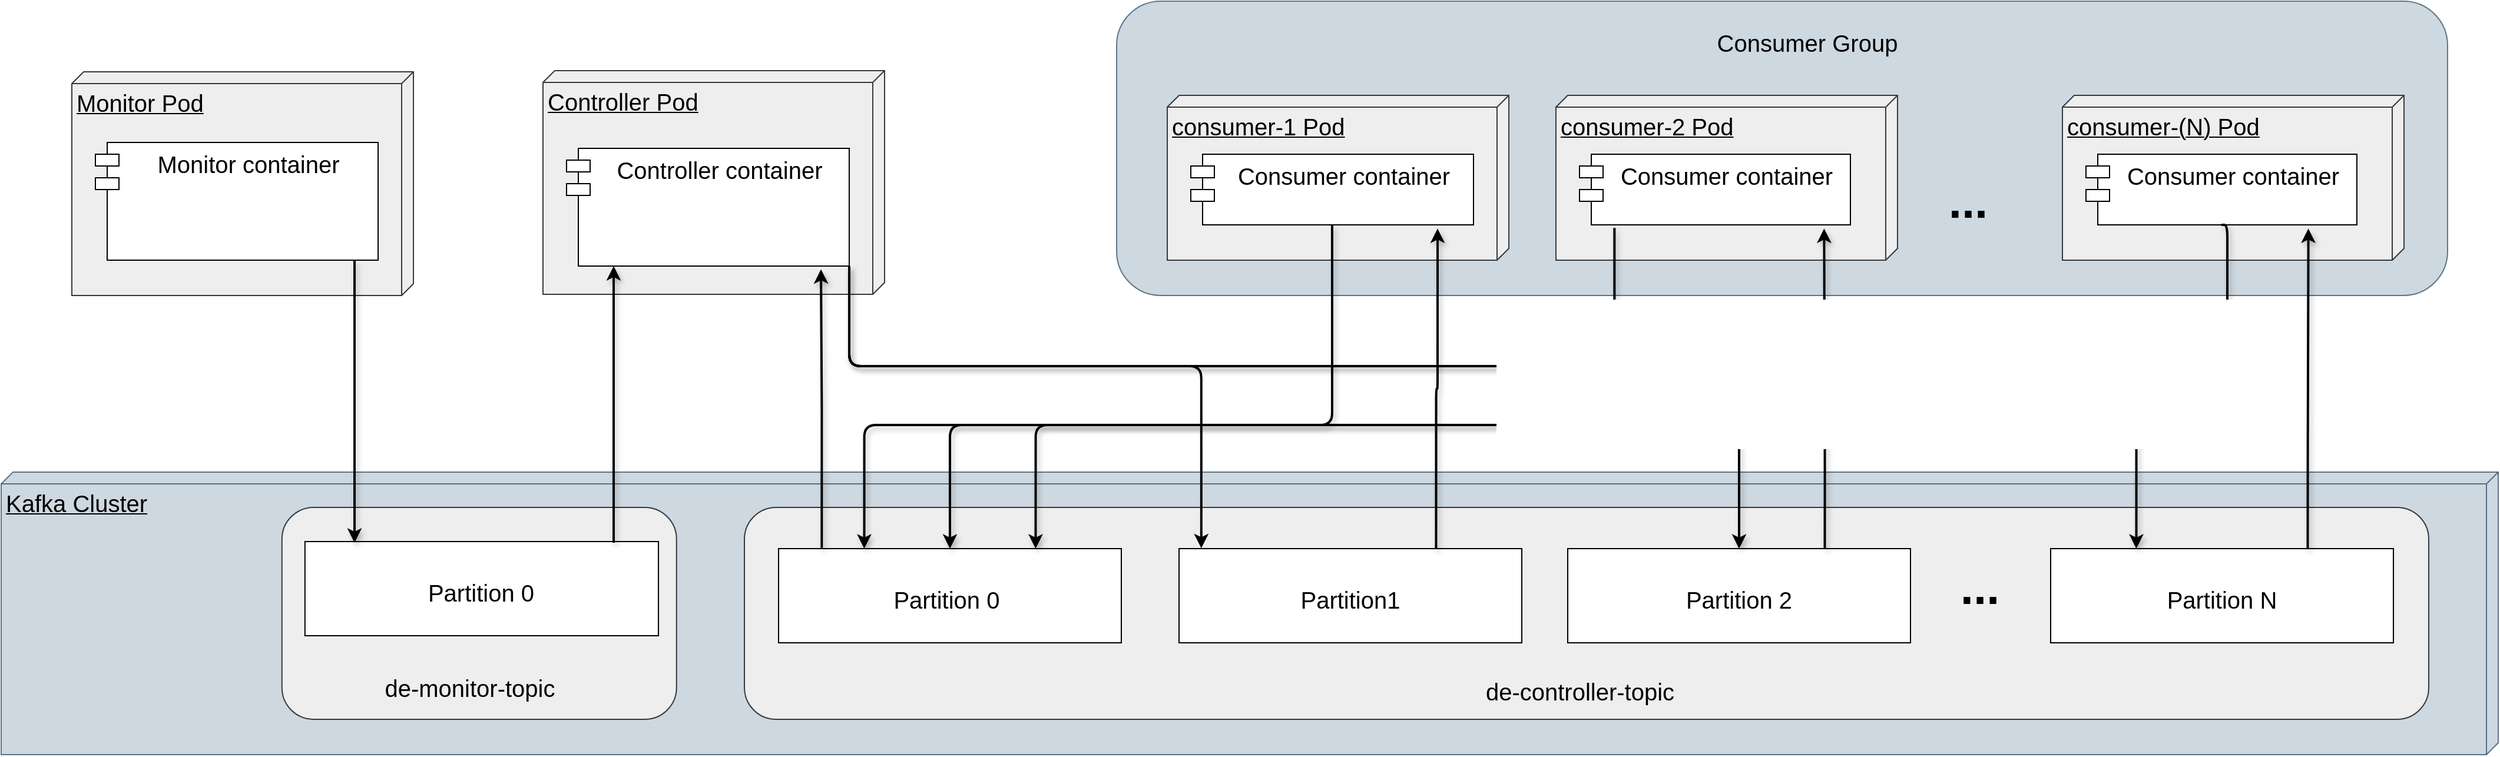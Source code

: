 <mxfile version="15.9.6" type="device"><diagram name="Page-1" id="b5b7bab2-c9e2-2cf4-8b2a-24fd1a2a6d21"><mxGraphModel dx="2307" dy="1216" grid="1" gridSize="10" guides="1" tooltips="1" connect="1" arrows="1" fold="1" page="1" pageScale="1" pageWidth="827" pageHeight="1169" background="none" math="0" shadow="0"><root><mxCell id="0"/><mxCell id="1" parent="0"/><mxCell id="PqiUo2cfF5xxatdAvyYp-17" value="Consumer Group" parent="0"/><mxCell id="PqiUo2cfF5xxatdAvyYp-18" value="" style="group" parent="PqiUo2cfF5xxatdAvyYp-17" vertex="1" connectable="0"><mxGeometry x="1120" y="160" width="1087" height="230" as="geometry"/></mxCell><mxCell id="PqiUo2cfF5xxatdAvyYp-34" value="" style="rounded=1;whiteSpace=wrap;html=1;fontSize=40;fillColor=#bac8d3;strokeColor=#23445d;opacity=70;" parent="PqiUo2cfF5xxatdAvyYp-18" vertex="1"><mxGeometry x="-43" y="-80" width="1130" height="250" as="geometry"/></mxCell><mxCell id="PqiUo2cfF5xxatdAvyYp-19" value="&lt;font style=&quot;font-size: 20px&quot;&gt;consumer-1 Pod&lt;/font&gt;" style="verticalAlign=top;align=left;spacingTop=8;spacingLeft=2;spacingRight=12;shape=cube;size=10;direction=south;fontStyle=4;html=1;fillColor=#eeeeee;strokeColor=#36393d;" parent="PqiUo2cfF5xxatdAvyYp-18" vertex="1"><mxGeometry width="290" height="140" as="geometry"/></mxCell><mxCell id="PqiUo2cfF5xxatdAvyYp-20" value="Consumer container" style="shape=module;align=left;spacingLeft=20;align=center;verticalAlign=top;fontSize=20;" parent="PqiUo2cfF5xxatdAvyYp-18" vertex="1"><mxGeometry x="20" y="50" width="240" height="60" as="geometry"/></mxCell><mxCell id="PqiUo2cfF5xxatdAvyYp-21" value="&lt;font style=&quot;font-size: 20px&quot;&gt;consumer-2 Pod&lt;/font&gt;" style="verticalAlign=top;align=left;spacingTop=8;spacingLeft=2;spacingRight=12;shape=cube;size=10;direction=south;fontStyle=4;html=1;fillColor=#eeeeee;strokeColor=#36393d;" parent="PqiUo2cfF5xxatdAvyYp-18" vertex="1"><mxGeometry x="330" width="290" height="140" as="geometry"/></mxCell><mxCell id="PqiUo2cfF5xxatdAvyYp-22" value="Consumer container" style="shape=module;align=left;spacingLeft=20;align=center;verticalAlign=top;fontSize=20;" parent="PqiUo2cfF5xxatdAvyYp-18" vertex="1"><mxGeometry x="350" y="50" width="230" height="60" as="geometry"/></mxCell><mxCell id="PqiUo2cfF5xxatdAvyYp-23" value="&lt;font style=&quot;font-size: 20px&quot;&gt;consumer-(N) Pod&lt;/font&gt;" style="verticalAlign=top;align=left;spacingTop=8;spacingLeft=2;spacingRight=12;shape=cube;size=10;direction=south;fontStyle=4;html=1;fillColor=#eeeeee;strokeColor=#36393d;" parent="PqiUo2cfF5xxatdAvyYp-18" vertex="1"><mxGeometry x="760" width="290" height="140" as="geometry"/></mxCell><mxCell id="PqiUo2cfF5xxatdAvyYp-24" value="Consumer container" style="shape=module;align=left;spacingLeft=20;align=center;verticalAlign=top;fontSize=20;" parent="PqiUo2cfF5xxatdAvyYp-18" vertex="1"><mxGeometry x="780" y="50" width="230" height="60" as="geometry"/></mxCell><mxCell id="PqiUo2cfF5xxatdAvyYp-25" value="..." style="text;align=center;fontStyle=1;verticalAlign=middle;spacingLeft=3;spacingRight=3;strokeColor=none;rotatable=0;points=[[0,0.5],[1,0.5]];portConstraint=eastwest;fontSize=40;" parent="PqiUo2cfF5xxatdAvyYp-18" vertex="1"><mxGeometry x="640" y="72" width="80" height="26" as="geometry"/></mxCell><mxCell id="PqiUo2cfF5xxatdAvyYp-74" value="Consumer Group" style="text;html=1;strokeColor=none;fillColor=none;align=center;verticalAlign=middle;whiteSpace=wrap;rounded=0;fontSize=20;" parent="PqiUo2cfF5xxatdAvyYp-17" vertex="1"><mxGeometry x="1560.25" y="100" width="206.5" height="30" as="geometry"/></mxCell><mxCell id="PqiUo2cfF5xxatdAvyYp-26" value="Controller / Orchestrator" parent="0"/><mxCell id="PqiUo2cfF5xxatdAvyYp-27" value="&lt;font style=&quot;font-size: 20px&quot;&gt;Controller Pod&lt;/font&gt;" style="verticalAlign=top;align=left;spacingTop=8;spacingLeft=2;spacingRight=12;shape=cube;size=10;direction=south;fontStyle=4;html=1;fillColor=#eeeeee;strokeColor=#36393d;" parent="PqiUo2cfF5xxatdAvyYp-26" vertex="1"><mxGeometry x="590" y="139" width="290" height="190" as="geometry"/></mxCell><mxCell id="PqiUo2cfF5xxatdAvyYp-28" value="Controller container" style="shape=module;align=left;spacingLeft=20;align=center;verticalAlign=top;fontSize=20;" parent="PqiUo2cfF5xxatdAvyYp-26" vertex="1"><mxGeometry x="610" y="205" width="240" height="100" as="geometry"/></mxCell><mxCell id="PqiUo2cfF5xxatdAvyYp-29" value="Monitor" parent="0"/><mxCell id="PqiUo2cfF5xxatdAvyYp-30" value="&lt;font style=&quot;font-size: 20px&quot;&gt;Monitor Pod&lt;/font&gt;" style="verticalAlign=top;align=left;spacingTop=8;spacingLeft=2;spacingRight=12;shape=cube;size=10;direction=south;fontStyle=4;html=1;fillColor=#eeeeee;strokeColor=#36393d;" parent="PqiUo2cfF5xxatdAvyYp-29" vertex="1"><mxGeometry x="190" y="140" width="290" height="190" as="geometry"/></mxCell><mxCell id="PqiUo2cfF5xxatdAvyYp-31" value="Monitor container" style="shape=module;align=left;spacingLeft=20;align=center;verticalAlign=top;fontSize=20;" parent="PqiUo2cfF5xxatdAvyYp-29" vertex="1"><mxGeometry x="210" y="200" width="240" height="100" as="geometry"/></mxCell><mxCell id="PqiUo2cfF5xxatdAvyYp-32" value="Kafka Cluster" parent="0"/><mxCell id="PqiUo2cfF5xxatdAvyYp-33" value="&lt;font style=&quot;font-size: 20px&quot;&gt;Kafka Cluster&lt;/font&gt;" style="verticalAlign=top;align=left;spacingTop=8;spacingLeft=2;spacingRight=12;shape=cube;size=10;direction=south;fontStyle=4;html=1;fillColor=#bac8d3;strokeColor=#23445d;opacity=70;" parent="PqiUo2cfF5xxatdAvyYp-32" vertex="1"><mxGeometry x="130" y="480" width="2120" height="240" as="geometry"/></mxCell><mxCell id="PqiUo2cfF5xxatdAvyYp-38" value="" style="group" parent="PqiUo2cfF5xxatdAvyYp-32" vertex="1" connectable="0"><mxGeometry x="360" y="510" width="335" height="180" as="geometry"/></mxCell><mxCell id="PqiUo2cfF5xxatdAvyYp-36" value="" style="rounded=1;whiteSpace=wrap;html=1;fontSize=40;fillColor=#eeeeee;strokeColor=#36393d;" parent="PqiUo2cfF5xxatdAvyYp-38" vertex="1"><mxGeometry x="8.375" width="335" height="180" as="geometry"/></mxCell><mxCell id="PqiUo2cfF5xxatdAvyYp-37" value="&lt;font style=&quot;font-size: 20px&quot;&gt;de-monitor-topic&lt;/font&gt;" style="text;html=1;strokeColor=none;fillColor=none;align=center;verticalAlign=middle;whiteSpace=wrap;rounded=0;fontSize=40;" parent="PqiUo2cfF5xxatdAvyYp-38" vertex="1"><mxGeometry x="43.62" y="120.038" width="247.76" height="51.923" as="geometry"/></mxCell><mxCell id="PqiUo2cfF5xxatdAvyYp-50" value="" style="group" parent="PqiUo2cfF5xxatdAvyYp-38" vertex="1" connectable="0"><mxGeometry x="27.917" y="29" width="300.104" height="80" as="geometry"/></mxCell><mxCell id="PqiUo2cfF5xxatdAvyYp-43" value="" style="rounded=0;whiteSpace=wrap;html=1;fontSize=30;" parent="PqiUo2cfF5xxatdAvyYp-50" vertex="1"><mxGeometry width="300.104" height="80" as="geometry"/></mxCell><mxCell id="PqiUo2cfF5xxatdAvyYp-44" value="&lt;font style=&quot;font-size: 20px&quot;&gt;Partition 0&lt;/font&gt;" style="text;html=1;strokeColor=none;fillColor=none;align=center;verticalAlign=middle;whiteSpace=wrap;rounded=0;fontSize=30;" parent="PqiUo2cfF5xxatdAvyYp-50" vertex="1"><mxGeometry x="77.34" y="25" width="145.42" height="30" as="geometry"/></mxCell><mxCell id="PqiUo2cfF5xxatdAvyYp-39" value="" style="group" parent="PqiUo2cfF5xxatdAvyYp-32" vertex="1" connectable="0"><mxGeometry x="761" y="510" width="1430" height="180" as="geometry"/></mxCell><mxCell id="PqiUo2cfF5xxatdAvyYp-40" value="" style="rounded=1;whiteSpace=wrap;html=1;fontSize=40;fillColor=#eeeeee;strokeColor=#36393d;" parent="PqiUo2cfF5xxatdAvyYp-39" vertex="1"><mxGeometry width="1430" height="180" as="geometry"/></mxCell><mxCell id="PqiUo2cfF5xxatdAvyYp-41" value="&lt;font style=&quot;font-size: 20px&quot;&gt;de-controller-topic&lt;/font&gt;" style="text;html=1;strokeColor=none;fillColor=none;align=center;verticalAlign=middle;whiteSpace=wrap;rounded=0;fontSize=40;" parent="PqiUo2cfF5xxatdAvyYp-39" vertex="1"><mxGeometry x="591.89" y="126.0" width="235.23" height="46.731" as="geometry"/></mxCell><mxCell id="PqiUo2cfF5xxatdAvyYp-58" value="" style="group" parent="PqiUo2cfF5xxatdAvyYp-39" vertex="1" connectable="0"><mxGeometry x="29" y="35" width="291" height="80" as="geometry"/></mxCell><mxCell id="PqiUo2cfF5xxatdAvyYp-59" value="" style="rounded=0;whiteSpace=wrap;html=1;fontSize=30;" parent="PqiUo2cfF5xxatdAvyYp-58" vertex="1"><mxGeometry width="291.0" height="80" as="geometry"/></mxCell><mxCell id="PqiUo2cfF5xxatdAvyYp-60" value="&lt;font style=&quot;font-size: 20px&quot;&gt;Partition 0&amp;nbsp;&lt;/font&gt;" style="text;html=1;strokeColor=none;fillColor=none;align=center;verticalAlign=middle;whiteSpace=wrap;rounded=0;fontSize=30;" parent="PqiUo2cfF5xxatdAvyYp-58" vertex="1"><mxGeometry x="73.02" y="25" width="144.95" height="30" as="geometry"/></mxCell><mxCell id="PqiUo2cfF5xxatdAvyYp-61" value="" style="group" parent="PqiUo2cfF5xxatdAvyYp-39" vertex="1" connectable="0"><mxGeometry x="369" y="35" width="291" height="80" as="geometry"/></mxCell><mxCell id="PqiUo2cfF5xxatdAvyYp-62" value="" style="rounded=0;whiteSpace=wrap;html=1;fontSize=30;" parent="PqiUo2cfF5xxatdAvyYp-61" vertex="1"><mxGeometry width="291.0" height="80" as="geometry"/></mxCell><mxCell id="PqiUo2cfF5xxatdAvyYp-63" value="&lt;font style=&quot;font-size: 20px&quot;&gt;Partition1&lt;/font&gt;" style="text;html=1;strokeColor=none;fillColor=none;align=center;verticalAlign=middle;whiteSpace=wrap;rounded=0;fontSize=30;" parent="PqiUo2cfF5xxatdAvyYp-61" vertex="1"><mxGeometry x="125.197" y="25" width="40.605" height="30" as="geometry"/></mxCell><mxCell id="PqiUo2cfF5xxatdAvyYp-67" value="" style="group" parent="PqiUo2cfF5xxatdAvyYp-39" vertex="1" connectable="0"><mxGeometry x="699" y="35" width="291" height="80" as="geometry"/></mxCell><mxCell id="PqiUo2cfF5xxatdAvyYp-68" value="" style="rounded=0;whiteSpace=wrap;html=1;fontSize=30;" parent="PqiUo2cfF5xxatdAvyYp-67" vertex="1"><mxGeometry width="291.0" height="80" as="geometry"/></mxCell><mxCell id="PqiUo2cfF5xxatdAvyYp-69" value="&lt;font style=&quot;font-size: 20px&quot;&gt;Partition 2&lt;/font&gt;" style="text;html=1;strokeColor=none;fillColor=none;align=center;verticalAlign=middle;whiteSpace=wrap;rounded=0;fontSize=30;" parent="PqiUo2cfF5xxatdAvyYp-67" vertex="1"><mxGeometry x="93.02" y="25" width="104.95" height="30" as="geometry"/></mxCell><mxCell id="PqiUo2cfF5xxatdAvyYp-70" value="" style="group" parent="PqiUo2cfF5xxatdAvyYp-39" vertex="1" connectable="0"><mxGeometry x="1109" y="35" width="291" height="80" as="geometry"/></mxCell><mxCell id="PqiUo2cfF5xxatdAvyYp-71" value="" style="rounded=0;whiteSpace=wrap;html=1;fontSize=30;" parent="PqiUo2cfF5xxatdAvyYp-70" vertex="1"><mxGeometry width="291.0" height="80" as="geometry"/></mxCell><mxCell id="PqiUo2cfF5xxatdAvyYp-72" value="&lt;font style=&quot;font-size: 20px&quot;&gt;Partition N&lt;/font&gt;" style="text;html=1;strokeColor=none;fillColor=none;align=center;verticalAlign=middle;whiteSpace=wrap;rounded=0;fontSize=30;" parent="PqiUo2cfF5xxatdAvyYp-70" vertex="1"><mxGeometry x="88.02" y="25" width="114.95" height="30" as="geometry"/></mxCell><mxCell id="PqiUo2cfF5xxatdAvyYp-73" value="..." style="text;align=center;fontStyle=1;verticalAlign=middle;spacingLeft=3;spacingRight=3;strokeColor=none;rotatable=0;points=[[0,0.5],[1,0.5]];portConstraint=eastwest;fontSize=40;" parent="PqiUo2cfF5xxatdAvyYp-39" vertex="1"><mxGeometry x="1009" y="50" width="80" height="26" as="geometry"/></mxCell><mxCell id="PqiUo2cfF5xxatdAvyYp-46" style="edgeStyle=orthogonalEdgeStyle;rounded=0;orthogonalLoop=1;jettySize=auto;html=1;fontSize=30;strokeWidth=2;strokeColor=#000000;shadow=1;" parent="PqiUo2cfF5xxatdAvyYp-32" edge="1"><mxGeometry relative="1" as="geometry"><mxPoint x="430" y="300" as="sourcePoint"/><mxPoint x="430" y="540" as="targetPoint"/><Array as="points"><mxPoint x="430" y="300"/></Array></mxGeometry></mxCell><mxCell id="PqiUo2cfF5xxatdAvyYp-48" style="edgeStyle=orthogonalEdgeStyle;rounded=0;orthogonalLoop=1;jettySize=auto;html=1;fontSize=30;strokeWidth=2;strokeColor=#000000;shadow=1;" parent="PqiUo2cfF5xxatdAvyYp-32" edge="1"><mxGeometry relative="1" as="geometry"><mxPoint x="650" y="540" as="sourcePoint"/><mxPoint x="650" y="305" as="targetPoint"/><Array as="points"><mxPoint x="650" y="305"/></Array></mxGeometry></mxCell><mxCell id="PqiUo2cfF5xxatdAvyYp-78" style="edgeStyle=orthogonalEdgeStyle;rounded=1;orthogonalLoop=1;jettySize=auto;html=1;exitX=0.75;exitY=0;exitDx=0;exitDy=0;entryX=0.873;entryY=1.053;entryDx=0;entryDy=0;entryPerimeter=0;fontSize=20;strokeWidth=2;strokeColor=#000000;shadow=1;" parent="PqiUo2cfF5xxatdAvyYp-32" edge="1"><mxGeometry relative="1" as="geometry"><mxPoint x="1348.25" y="545" as="sourcePoint"/><mxPoint x="1349.52" y="273.18" as="targetPoint"/><Array as="points"><mxPoint x="1350" y="409"/></Array></mxGeometry></mxCell><mxCell id="PqiUo2cfF5xxatdAvyYp-79" style="edgeStyle=orthogonalEdgeStyle;rounded=1;orthogonalLoop=1;jettySize=auto;html=1;exitX=0.75;exitY=0;exitDx=0;exitDy=0;entryX=0.903;entryY=1.053;entryDx=0;entryDy=0;entryPerimeter=0;fontSize=20;strokeWidth=2;strokeColor=#000000;shadow=1;" parent="PqiUo2cfF5xxatdAvyYp-32" edge="1"><mxGeometry relative="1" as="geometry"><mxPoint x="1678.25" y="545" as="sourcePoint"/><mxPoint x="1677.69" y="273.18" as="targetPoint"/><Array as="points"><mxPoint x="1678" y="470"/><mxPoint x="1678" y="470"/></Array></mxGeometry></mxCell><mxCell id="PqiUo2cfF5xxatdAvyYp-80" style="edgeStyle=orthogonalEdgeStyle;rounded=1;orthogonalLoop=1;jettySize=auto;html=1;exitX=0.75;exitY=0;exitDx=0;exitDy=0;entryX=0.821;entryY=1.053;entryDx=0;entryDy=0;entryPerimeter=0;fontSize=20;strokeWidth=2;strokeColor=#000000;shadow=1;" parent="PqiUo2cfF5xxatdAvyYp-32" edge="1"><mxGeometry relative="1" as="geometry"><mxPoint x="2088.25" y="545" as="sourcePoint"/><mxPoint x="2088.83" y="273.18" as="targetPoint"/><Array as="points"><mxPoint x="2089" y="470"/><mxPoint x="2089" y="470"/></Array></mxGeometry></mxCell><mxCell id="PqiUo2cfF5xxatdAvyYp-83" style="edgeStyle=orthogonalEdgeStyle;rounded=0;orthogonalLoop=1;jettySize=auto;html=1;exitX=0.126;exitY=-0.008;exitDx=0;exitDy=0;entryX=0.9;entryY=1.027;entryDx=0;entryDy=0;entryPerimeter=0;fontSize=20;exitPerimeter=0;strokeWidth=2;strokeColor=#000000;shadow=1;" parent="PqiUo2cfF5xxatdAvyYp-32" source="PqiUo2cfF5xxatdAvyYp-59" target="PqiUo2cfF5xxatdAvyYp-28" edge="1"><mxGeometry relative="1" as="geometry"/></mxCell><mxCell id="PqiUo2cfF5xxatdAvyYp-84" style="edgeStyle=orthogonalEdgeStyle;rounded=1;orthogonalLoop=1;jettySize=auto;html=1;exitX=1;exitY=1;exitDx=0;exitDy=0;entryX=0.065;entryY=-0.004;entryDx=0;entryDy=0;entryPerimeter=0;fontSize=20;strokeWidth=2;strokeColor=#000000;" parent="PqiUo2cfF5xxatdAvyYp-32" source="PqiUo2cfF5xxatdAvyYp-28" target="PqiUo2cfF5xxatdAvyYp-62" edge="1"><mxGeometry relative="1" as="geometry"><Array as="points"><mxPoint x="850" y="390"/><mxPoint x="1149" y="390"/></Array></mxGeometry></mxCell><mxCell id="PqiUo2cfF5xxatdAvyYp-87" style="edgeStyle=orthogonalEdgeStyle;rounded=1;orthogonalLoop=1;jettySize=auto;html=1;entryX=0.5;entryY=0;entryDx=0;entryDy=0;fontSize=20;strokeWidth=2;strokeColor=#000000;shadow=1;exitX=1;exitY=1;exitDx=0;exitDy=0;" parent="PqiUo2cfF5xxatdAvyYp-32" source="PqiUo2cfF5xxatdAvyYp-28" target="PqiUo2cfF5xxatdAvyYp-68" edge="1"><mxGeometry relative="1" as="geometry"><Array as="points"><mxPoint x="850" y="390"/><mxPoint x="1606" y="390"/></Array><mxPoint x="850" y="300" as="sourcePoint"/></mxGeometry></mxCell><mxCell id="PqiUo2cfF5xxatdAvyYp-88" style="edgeStyle=orthogonalEdgeStyle;rounded=1;orthogonalLoop=1;jettySize=auto;html=1;exitX=1;exitY=1;exitDx=0;exitDy=0;entryX=0.25;entryY=0;entryDx=0;entryDy=0;fontSize=20;strokeWidth=2;strokeColor=#000000;shadow=1;" parent="PqiUo2cfF5xxatdAvyYp-32" source="PqiUo2cfF5xxatdAvyYp-28" target="PqiUo2cfF5xxatdAvyYp-71" edge="1"><mxGeometry relative="1" as="geometry"><Array as="points"><mxPoint x="850" y="390"/><mxPoint x="1943" y="390"/></Array></mxGeometry></mxCell><mxCell id="PqiUo2cfF5xxatdAvyYp-89" style="edgeStyle=orthogonalEdgeStyle;rounded=1;orthogonalLoop=1;jettySize=auto;html=1;exitX=0.5;exitY=1;exitDx=0;exitDy=0;entryX=0.25;entryY=0;entryDx=0;entryDy=0;fontSize=20;strokeWidth=2;strokeColor=#000000;shadow=1;" parent="PqiUo2cfF5xxatdAvyYp-32" source="PqiUo2cfF5xxatdAvyYp-20" target="PqiUo2cfF5xxatdAvyYp-59" edge="1"><mxGeometry relative="1" as="geometry"><Array as="points"><mxPoint x="1260" y="440"/><mxPoint x="863" y="440"/></Array></mxGeometry></mxCell><mxCell id="PqiUo2cfF5xxatdAvyYp-90" style="edgeStyle=orthogonalEdgeStyle;rounded=1;orthogonalLoop=1;jettySize=auto;html=1;exitX=0.129;exitY=1.044;exitDx=0;exitDy=0;entryX=0.5;entryY=0;entryDx=0;entryDy=0;fontSize=20;exitPerimeter=0;strokeWidth=2;strokeColor=#000000;shadow=1;" parent="PqiUo2cfF5xxatdAvyYp-32" source="PqiUo2cfF5xxatdAvyYp-22" target="PqiUo2cfF5xxatdAvyYp-59" edge="1"><mxGeometry relative="1" as="geometry"><Array as="points"><mxPoint x="1500" y="440"/><mxPoint x="936" y="440"/></Array></mxGeometry></mxCell><mxCell id="PqiUo2cfF5xxatdAvyYp-91" style="edgeStyle=orthogonalEdgeStyle;rounded=1;orthogonalLoop=1;jettySize=auto;html=1;exitX=0.5;exitY=1;exitDx=0;exitDy=0;entryX=0.75;entryY=0;entryDx=0;entryDy=0;fontSize=20;strokeWidth=2;strokeColor=#000000;shadow=1;" parent="PqiUo2cfF5xxatdAvyYp-32" source="PqiUo2cfF5xxatdAvyYp-24" target="PqiUo2cfF5xxatdAvyYp-59" edge="1"><mxGeometry relative="1" as="geometry"><Array as="points"><mxPoint x="2020" y="270"/><mxPoint x="2020" y="440"/><mxPoint x="1008" y="440"/></Array></mxGeometry></mxCell></root></mxGraphModel></diagram></mxfile>